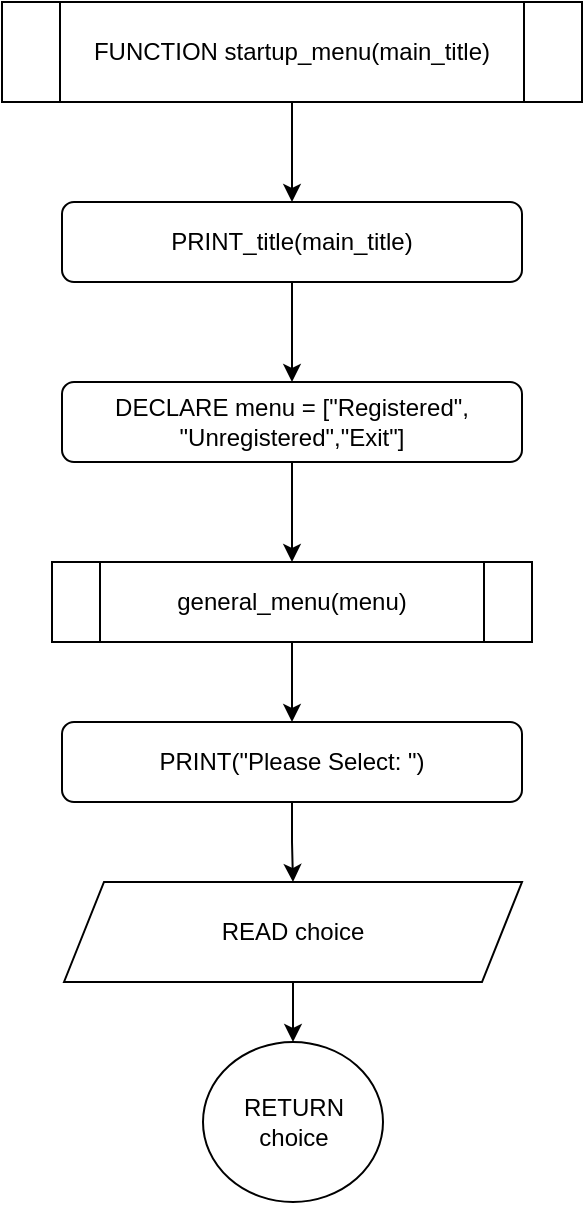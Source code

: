 <mxfile version="14.7.6" type="github">
  <diagram id="DfGZo30RatTdxIFCCZYw" name="Page-1">
    <mxGraphModel dx="1154" dy="745" grid="1" gridSize="10" guides="1" tooltips="1" connect="1" arrows="1" fold="1" page="1" pageScale="1" pageWidth="3300" pageHeight="4681" math="0" shadow="0">
      <root>
        <mxCell id="0" />
        <mxCell id="1" parent="0" />
        <mxCell id="h8UcL7MM18AIEC1Lehof-8" value="" style="edgeStyle=orthogonalEdgeStyle;rounded=0;orthogonalLoop=1;jettySize=auto;html=1;" edge="1" parent="1" source="h8UcL7MM18AIEC1Lehof-1" target="h8UcL7MM18AIEC1Lehof-2">
          <mxGeometry relative="1" as="geometry" />
        </mxCell>
        <mxCell id="h8UcL7MM18AIEC1Lehof-1" value="&lt;div&gt;FUNCTION startup_menu(main_title)&lt;/div&gt;" style="shape=process;whiteSpace=wrap;html=1;backgroundOutline=1;" vertex="1" parent="1">
          <mxGeometry x="250" y="80" width="290" height="50" as="geometry" />
        </mxCell>
        <mxCell id="h8UcL7MM18AIEC1Lehof-9" value="" style="edgeStyle=orthogonalEdgeStyle;rounded=0;orthogonalLoop=1;jettySize=auto;html=1;" edge="1" parent="1" source="h8UcL7MM18AIEC1Lehof-2" target="h8UcL7MM18AIEC1Lehof-3">
          <mxGeometry relative="1" as="geometry" />
        </mxCell>
        <mxCell id="h8UcL7MM18AIEC1Lehof-2" value="PRINT_title(main_title)" style="rounded=1;whiteSpace=wrap;html=1;" vertex="1" parent="1">
          <mxGeometry x="280" y="180" width="230" height="40" as="geometry" />
        </mxCell>
        <mxCell id="h8UcL7MM18AIEC1Lehof-10" value="" style="edgeStyle=orthogonalEdgeStyle;rounded=0;orthogonalLoop=1;jettySize=auto;html=1;" edge="1" parent="1" source="h8UcL7MM18AIEC1Lehof-3" target="h8UcL7MM18AIEC1Lehof-4">
          <mxGeometry relative="1" as="geometry" />
        </mxCell>
        <mxCell id="h8UcL7MM18AIEC1Lehof-3" value="DECLARE menu = [&quot;Registered&quot;, &quot;Unregistered&quot;,&quot;Exit&quot;]" style="rounded=1;whiteSpace=wrap;html=1;" vertex="1" parent="1">
          <mxGeometry x="280" y="270" width="230" height="40" as="geometry" />
        </mxCell>
        <mxCell id="h8UcL7MM18AIEC1Lehof-11" value="" style="edgeStyle=orthogonalEdgeStyle;rounded=0;orthogonalLoop=1;jettySize=auto;html=1;" edge="1" parent="1" source="h8UcL7MM18AIEC1Lehof-4" target="h8UcL7MM18AIEC1Lehof-5">
          <mxGeometry relative="1" as="geometry" />
        </mxCell>
        <mxCell id="h8UcL7MM18AIEC1Lehof-4" value="general_menu(menu)" style="shape=process;whiteSpace=wrap;html=1;backgroundOutline=1;" vertex="1" parent="1">
          <mxGeometry x="275" y="360" width="240" height="40" as="geometry" />
        </mxCell>
        <mxCell id="h8UcL7MM18AIEC1Lehof-12" value="" style="edgeStyle=orthogonalEdgeStyle;rounded=0;orthogonalLoop=1;jettySize=auto;html=1;" edge="1" parent="1" source="h8UcL7MM18AIEC1Lehof-5" target="h8UcL7MM18AIEC1Lehof-6">
          <mxGeometry relative="1" as="geometry" />
        </mxCell>
        <mxCell id="h8UcL7MM18AIEC1Lehof-5" value="PRINT(&quot;Please Select: &quot;)" style="rounded=1;whiteSpace=wrap;html=1;" vertex="1" parent="1">
          <mxGeometry x="280" y="440" width="230" height="40" as="geometry" />
        </mxCell>
        <mxCell id="h8UcL7MM18AIEC1Lehof-13" value="" style="edgeStyle=orthogonalEdgeStyle;rounded=0;orthogonalLoop=1;jettySize=auto;html=1;" edge="1" parent="1" source="h8UcL7MM18AIEC1Lehof-6" target="h8UcL7MM18AIEC1Lehof-7">
          <mxGeometry relative="1" as="geometry" />
        </mxCell>
        <mxCell id="h8UcL7MM18AIEC1Lehof-6" value="READ choice" style="shape=parallelogram;perimeter=parallelogramPerimeter;whiteSpace=wrap;html=1;fixedSize=1;" vertex="1" parent="1">
          <mxGeometry x="281" y="520" width="229" height="50" as="geometry" />
        </mxCell>
        <mxCell id="h8UcL7MM18AIEC1Lehof-7" value="RETURN choice" style="ellipse;whiteSpace=wrap;html=1;" vertex="1" parent="1">
          <mxGeometry x="350.5" y="600" width="90" height="80" as="geometry" />
        </mxCell>
      </root>
    </mxGraphModel>
  </diagram>
</mxfile>

